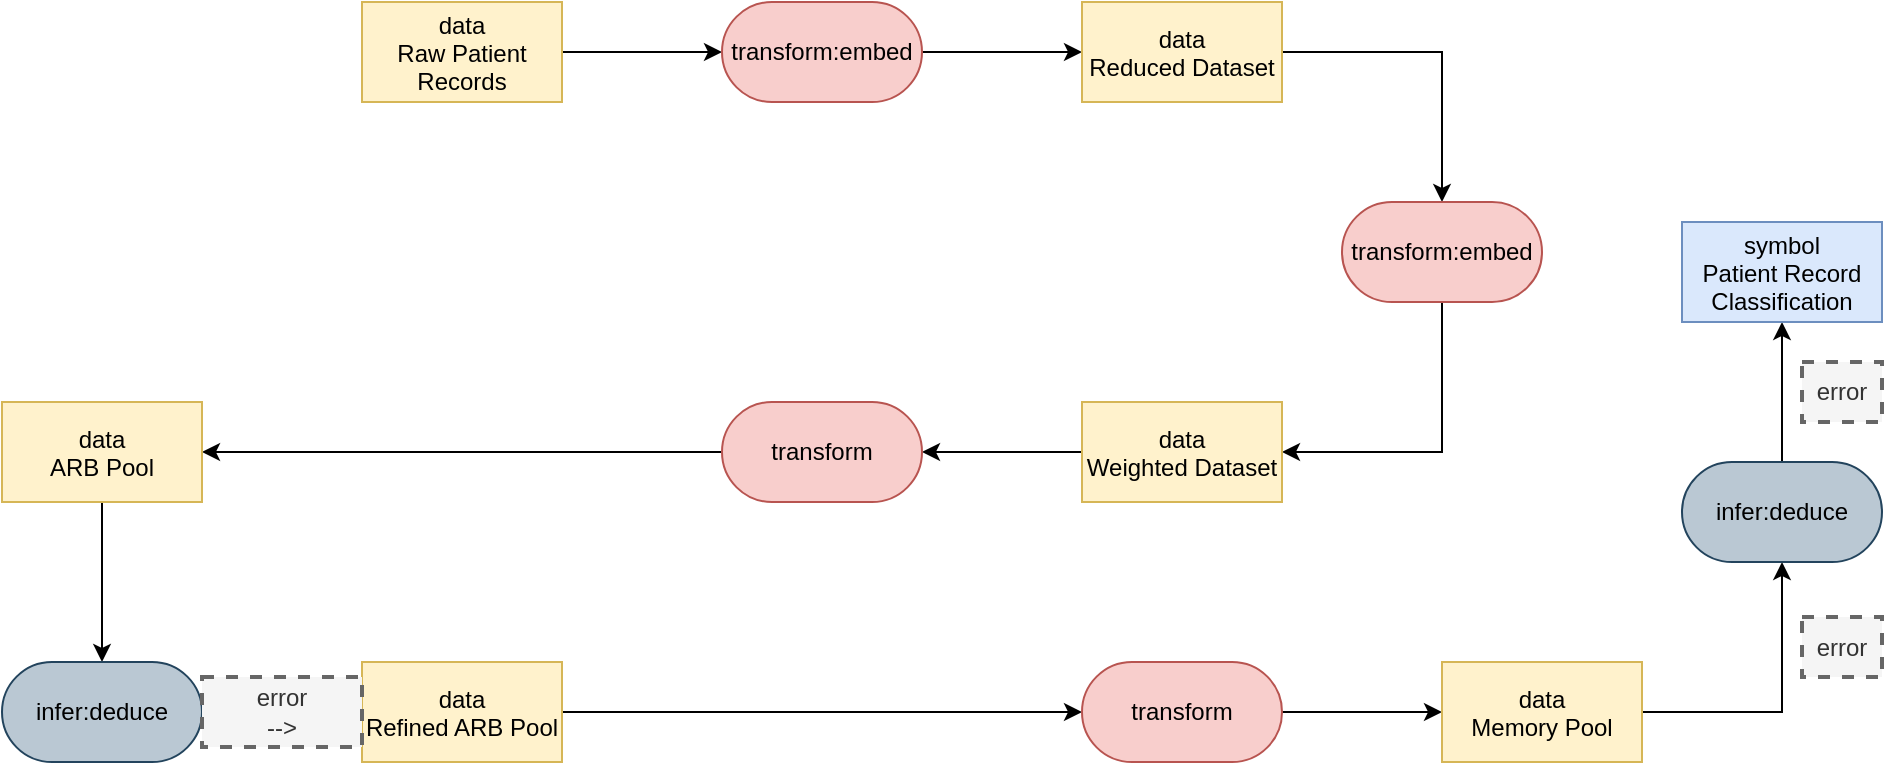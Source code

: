 <mxfile version="27.1.6" pages="2">
  <diagram name="Page-1" id="HQIzRcc-VsgBWAM_Dd9I">
    <mxGraphModel dx="1429" dy="856" grid="1" gridSize="10" guides="1" tooltips="1" connect="1" arrows="1" fold="1" page="1" pageScale="1" pageWidth="3300" pageHeight="4681" math="0" shadow="0">
      <root>
        <mxCell id="0" />
        <mxCell id="1" parent="0" />
        <mxCell id="RnQGSPWUwa8BTYHCsOwo-36" style="edgeStyle=orthogonalEdgeStyle;rounded=0;orthogonalLoop=1;jettySize=auto;html=1;exitX=1;exitY=0.5;exitDx=0;exitDy=0;entryX=0;entryY=0.5;entryDx=0;entryDy=0;" parent="1" source="RnQGSPWUwa8BTYHCsOwo-2" target="RnQGSPWUwa8BTYHCsOwo-4" edge="1">
          <mxGeometry relative="1" as="geometry" />
        </mxCell>
        <mxCell id="RnQGSPWUwa8BTYHCsOwo-2" value="data&#xa;Raw Patient&#xa;Records" style="rectangle;fillColor=#fff2cc;strokeColor=#d6b656;" parent="1" name="data" vertex="1">
          <mxGeometry x="420" y="390" width="100" height="50" as="geometry" />
        </mxCell>
        <mxCell id="RnQGSPWUwa8BTYHCsOwo-3" style="edgeStyle=orthogonalEdgeStyle;rounded=0;orthogonalLoop=1;jettySize=auto;html=1;exitX=1;exitY=0.5;exitDx=0;exitDy=0;" parent="1" source="RnQGSPWUwa8BTYHCsOwo-4" target="RnQGSPWUwa8BTYHCsOwo-5" edge="1">
          <mxGeometry relative="1" as="geometry" />
        </mxCell>
        <mxCell id="RnQGSPWUwa8BTYHCsOwo-4" value="transform:embed" style="rounded=1;whiteSpace=wrap;html=1;arcSize=50;fillColor=#f8cecc;strokeColor=#b85450;" parent="1" name="transform" vertex="1">
          <mxGeometry x="600" y="390" width="100" height="50" as="geometry" />
        </mxCell>
        <mxCell id="RnQGSPWUwa8BTYHCsOwo-8" style="edgeStyle=orthogonalEdgeStyle;rounded=0;orthogonalLoop=1;jettySize=auto;html=1;exitX=1;exitY=0.5;exitDx=0;exitDy=0;entryX=0.5;entryY=0;entryDx=0;entryDy=0;" parent="1" source="RnQGSPWUwa8BTYHCsOwo-5" target="RnQGSPWUwa8BTYHCsOwo-7" edge="1">
          <mxGeometry relative="1" as="geometry" />
        </mxCell>
        <mxCell id="RnQGSPWUwa8BTYHCsOwo-5" value="data&#xa;Reduced Dataset" style="rectangle;fillColor=#fff2cc;strokeColor=#d6b656;" parent="1" name="data" vertex="1">
          <mxGeometry x="780" y="390" width="100" height="50" as="geometry" />
        </mxCell>
        <mxCell id="RnQGSPWUwa8BTYHCsOwo-10" style="edgeStyle=orthogonalEdgeStyle;rounded=0;orthogonalLoop=1;jettySize=auto;html=1;exitX=0.5;exitY=1;exitDx=0;exitDy=0;entryX=1;entryY=0.5;entryDx=0;entryDy=0;" parent="1" source="RnQGSPWUwa8BTYHCsOwo-7" target="RnQGSPWUwa8BTYHCsOwo-9" edge="1">
          <mxGeometry relative="1" as="geometry" />
        </mxCell>
        <mxCell id="RnQGSPWUwa8BTYHCsOwo-7" value="transform:embed" style="rounded=1;whiteSpace=wrap;html=1;arcSize=50;fillColor=#f8cecc;strokeColor=#b85450;" parent="1" name="transform" vertex="1">
          <mxGeometry x="910" y="490" width="100" height="50" as="geometry" />
        </mxCell>
        <mxCell id="RnQGSPWUwa8BTYHCsOwo-13" style="edgeStyle=orthogonalEdgeStyle;rounded=0;orthogonalLoop=1;jettySize=auto;html=1;exitX=0;exitY=0.5;exitDx=0;exitDy=0;entryX=1;entryY=0.5;entryDx=0;entryDy=0;" parent="1" source="RnQGSPWUwa8BTYHCsOwo-9" target="RnQGSPWUwa8BTYHCsOwo-12" edge="1">
          <mxGeometry relative="1" as="geometry" />
        </mxCell>
        <mxCell id="RnQGSPWUwa8BTYHCsOwo-9" value="data&#xa;Weighted Dataset" style="rectangle;fillColor=#fff2cc;strokeColor=#d6b656;" parent="1" name="data" vertex="1">
          <mxGeometry x="780" y="590" width="100" height="50" as="geometry" />
        </mxCell>
        <mxCell id="RnQGSPWUwa8BTYHCsOwo-20" style="edgeStyle=orthogonalEdgeStyle;rounded=0;orthogonalLoop=1;jettySize=auto;html=1;exitX=0;exitY=0.5;exitDx=0;exitDy=0;entryX=1;entryY=0.5;entryDx=0;entryDy=0;" parent="1" source="RnQGSPWUwa8BTYHCsOwo-12" target="RnQGSPWUwa8BTYHCsOwo-14" edge="1">
          <mxGeometry relative="1" as="geometry" />
        </mxCell>
        <mxCell id="RnQGSPWUwa8BTYHCsOwo-12" value="transform" style="rounded=1;whiteSpace=wrap;html=1;arcSize=50;fillColor=#f8cecc;strokeColor=#b85450;" parent="1" name="transform" vertex="1">
          <mxGeometry x="600" y="590" width="100" height="50" as="geometry" />
        </mxCell>
        <mxCell id="RnQGSPWUwa8BTYHCsOwo-17" style="edgeStyle=orthogonalEdgeStyle;rounded=0;orthogonalLoop=1;jettySize=auto;html=1;exitX=0.5;exitY=1;exitDx=0;exitDy=0;entryX=0.5;entryY=0;entryDx=0;entryDy=0;" parent="1" source="RnQGSPWUwa8BTYHCsOwo-14" target="RnQGSPWUwa8BTYHCsOwo-16" edge="1">
          <mxGeometry relative="1" as="geometry" />
        </mxCell>
        <mxCell id="RnQGSPWUwa8BTYHCsOwo-14" value="data&#xa;ARB Pool" style="rectangle;fillColor=#fff2cc;strokeColor=#d6b656;" parent="1" name="data" vertex="1">
          <mxGeometry x="240" y="590" width="100" height="50" as="geometry" />
        </mxCell>
        <mxCell id="RnQGSPWUwa8BTYHCsOwo-16" value="infer:deduce" style="rounded=1;whiteSpace=wrap;html=1;arcSize=50;fillColor=#bac8d3;strokeColor=#23445d;" parent="1" name="infer:deduce" vertex="1">
          <mxGeometry x="240" y="720" width="100" height="50" as="geometry" />
        </mxCell>
        <mxCell id="RnQGSPWUwa8BTYHCsOwo-24" style="edgeStyle=orthogonalEdgeStyle;rounded=0;orthogonalLoop=1;jettySize=auto;html=1;exitX=1;exitY=0.5;exitDx=0;exitDy=0;entryX=0;entryY=0.5;entryDx=0;entryDy=0;" parent="1" source="RnQGSPWUwa8BTYHCsOwo-18" target="RnQGSPWUwa8BTYHCsOwo-23" edge="1">
          <mxGeometry relative="1" as="geometry" />
        </mxCell>
        <mxCell id="RnQGSPWUwa8BTYHCsOwo-18" value="data&#xa;Refined ARB Pool" style="rectangle;fillColor=#fff2cc;strokeColor=#d6b656;" parent="1" name="data" vertex="1">
          <mxGeometry x="420" y="720" width="100" height="50" as="geometry" />
        </mxCell>
        <mxCell id="RnQGSPWUwa8BTYHCsOwo-22" value="&lt;div&gt;error&lt;/div&gt;&lt;div&gt;--&amp;gt;&lt;/div&gt;" style="text;html=1;align=center;verticalAlign=middle;whiteSpace=wrap;rounded=0;dashed=1;fillColor=#f5f5f5;fontColor=#333333;strokeColor=#666666;strokeWidth=2;" parent="1" name="text" vertex="1">
          <mxGeometry x="340" y="727.5" width="80" height="35" as="geometry" />
        </mxCell>
        <mxCell id="RnQGSPWUwa8BTYHCsOwo-28" style="edgeStyle=orthogonalEdgeStyle;rounded=0;orthogonalLoop=1;jettySize=auto;html=1;exitX=1;exitY=0.5;exitDx=0;exitDy=0;entryX=0;entryY=0.5;entryDx=0;entryDy=0;" parent="1" source="RnQGSPWUwa8BTYHCsOwo-23" target="RnQGSPWUwa8BTYHCsOwo-27" edge="1">
          <mxGeometry relative="1" as="geometry" />
        </mxCell>
        <mxCell id="RnQGSPWUwa8BTYHCsOwo-23" value="transform" style="rounded=1;whiteSpace=wrap;html=1;arcSize=50;fillColor=#f8cecc;strokeColor=#b85450;" parent="1" name="transform" vertex="1">
          <mxGeometry x="780" y="720" width="100" height="50" as="geometry" />
        </mxCell>
        <mxCell id="RnQGSPWUwa8BTYHCsOwo-30" style="edgeStyle=orthogonalEdgeStyle;rounded=0;orthogonalLoop=1;jettySize=auto;html=1;exitX=1;exitY=0.5;exitDx=0;exitDy=0;entryX=0.5;entryY=1;entryDx=0;entryDy=0;" parent="1" source="RnQGSPWUwa8BTYHCsOwo-27" target="RnQGSPWUwa8BTYHCsOwo-29" edge="1">
          <mxGeometry relative="1" as="geometry" />
        </mxCell>
        <mxCell id="RnQGSPWUwa8BTYHCsOwo-27" value="data&#xa;Memory Pool" style="rectangle;fillColor=#fff2cc;strokeColor=#d6b656;" parent="1" name="data" vertex="1">
          <mxGeometry x="960" y="720" width="100" height="50" as="geometry" />
        </mxCell>
        <mxCell id="RnQGSPWUwa8BTYHCsOwo-32" style="edgeStyle=orthogonalEdgeStyle;rounded=0;orthogonalLoop=1;jettySize=auto;html=1;exitX=0.5;exitY=0;exitDx=0;exitDy=0;entryX=0.5;entryY=1;entryDx=0;entryDy=0;" parent="1" source="RnQGSPWUwa8BTYHCsOwo-29" target="RnQGSPWUwa8BTYHCsOwo-31" edge="1">
          <mxGeometry relative="1" as="geometry" />
        </mxCell>
        <mxCell id="RnQGSPWUwa8BTYHCsOwo-29" value="infer:deduce" style="rounded=1;whiteSpace=wrap;html=1;arcSize=50;fillColor=#bac8d3;strokeColor=#23445d;" parent="1" name="infer:deduce" vertex="1">
          <mxGeometry x="1080" y="620" width="100" height="50" as="geometry" />
        </mxCell>
        <mxCell id="RnQGSPWUwa8BTYHCsOwo-31" value="symbol&#xa;Patient Record&#xa;Classification" style="rectangle;fillColor=#dae8fc;strokeColor=#6c8ebf;" parent="1" name="symbol" vertex="1">
          <mxGeometry x="1080" y="500" width="100" height="50" as="geometry" />
        </mxCell>
        <mxCell id="SFR187uQTxrCspWMHPLH-1" value="error" style="text;html=1;align=center;verticalAlign=middle;whiteSpace=wrap;rounded=0;dashed=1;fillColor=#f5f5f5;fontColor=#333333;strokeColor=#666666;strokeWidth=2;" parent="1" name="text" vertex="1">
          <mxGeometry x="1140" y="697.5" width="40" height="30" as="geometry" />
        </mxCell>
        <mxCell id="SFR187uQTxrCspWMHPLH-2" value="error" style="text;html=1;align=center;verticalAlign=middle;whiteSpace=wrap;rounded=0;dashed=1;fillColor=#f5f5f5;fontColor=#333333;strokeColor=#666666;strokeWidth=2;" parent="1" name="text" vertex="1">
          <mxGeometry x="1140" y="570" width="40" height="30" as="geometry" />
        </mxCell>
      </root>
    </mxGraphModel>
  </diagram>
  <diagram name="Copy of Page-1" id="5CYEsTEy_wWA1UfhkLjq">
    <mxGraphModel dx="1123" dy="673" grid="1" gridSize="10" guides="1" tooltips="1" connect="1" arrows="1" fold="1" page="1" pageScale="1" pageWidth="3300" pageHeight="4681" math="0" shadow="0">
      <root>
        <mxCell id="FVlY4ofP2mKHDYBMfLm2-0" />
        <mxCell id="FVlY4ofP2mKHDYBMfLm2-1" parent="FVlY4ofP2mKHDYBMfLm2-0" />
        <mxCell id="FVlY4ofP2mKHDYBMfLm2-2" style="edgeStyle=orthogonalEdgeStyle;rounded=0;orthogonalLoop=1;jettySize=auto;html=1;exitX=1;exitY=0.5;exitDx=0;exitDy=0;entryX=0;entryY=0.5;entryDx=0;entryDy=0;" edge="1" parent="FVlY4ofP2mKHDYBMfLm2-1" source="FVlY4ofP2mKHDYBMfLm2-3" target="FVlY4ofP2mKHDYBMfLm2-5">
          <mxGeometry relative="1" as="geometry" />
        </mxCell>
        <mxCell id="FVlY4ofP2mKHDYBMfLm2-3" value="data&#xa;Raw Patient&#xa;Records" style="rectangle;fillColor=#fff2cc;strokeColor=#d6b656;" name="data" vertex="1" parent="FVlY4ofP2mKHDYBMfLm2-1">
          <mxGeometry x="420" y="390" width="100" height="50" as="geometry" />
        </mxCell>
        <mxCell id="FVlY4ofP2mKHDYBMfLm2-4" style="edgeStyle=orthogonalEdgeStyle;rounded=0;orthogonalLoop=1;jettySize=auto;html=1;exitX=1;exitY=0.5;exitDx=0;exitDy=0;" edge="1" parent="FVlY4ofP2mKHDYBMfLm2-1" source="FVlY4ofP2mKHDYBMfLm2-5" target="FVlY4ofP2mKHDYBMfLm2-7">
          <mxGeometry relative="1" as="geometry" />
        </mxCell>
        <mxCell id="FVlY4ofP2mKHDYBMfLm2-5" value="transform:embed" style="rounded=1;whiteSpace=wrap;html=1;arcSize=50;fillColor=#f8cecc;strokeColor=#b85450;" name="transform" vertex="1" parent="FVlY4ofP2mKHDYBMfLm2-1">
          <mxGeometry x="600" y="390" width="100" height="50" as="geometry" />
        </mxCell>
        <mxCell id="FVlY4ofP2mKHDYBMfLm2-6" style="edgeStyle=orthogonalEdgeStyle;rounded=0;orthogonalLoop=1;jettySize=auto;html=1;exitX=1;exitY=0.5;exitDx=0;exitDy=0;entryX=0.5;entryY=0;entryDx=0;entryDy=0;" edge="1" parent="FVlY4ofP2mKHDYBMfLm2-1" source="FVlY4ofP2mKHDYBMfLm2-7" target="FVlY4ofP2mKHDYBMfLm2-9">
          <mxGeometry relative="1" as="geometry" />
        </mxCell>
        <mxCell id="FVlY4ofP2mKHDYBMfLm2-7" value="data&#xa;Reduced Dataset" style="rectangle;fillColor=#fff2cc;strokeColor=#d6b656;" name="data" vertex="1" parent="FVlY4ofP2mKHDYBMfLm2-1">
          <mxGeometry x="780" y="390" width="100" height="50" as="geometry" />
        </mxCell>
        <mxCell id="FVlY4ofP2mKHDYBMfLm2-8" style="edgeStyle=orthogonalEdgeStyle;rounded=0;orthogonalLoop=1;jettySize=auto;html=1;exitX=0.5;exitY=1;exitDx=0;exitDy=0;entryX=1;entryY=0.5;entryDx=0;entryDy=0;" edge="1" parent="FVlY4ofP2mKHDYBMfLm2-1" source="FVlY4ofP2mKHDYBMfLm2-9" target="FVlY4ofP2mKHDYBMfLm2-11">
          <mxGeometry relative="1" as="geometry" />
        </mxCell>
        <mxCell id="FVlY4ofP2mKHDYBMfLm2-9" value="transform:embed" style="rounded=1;whiteSpace=wrap;html=1;arcSize=50;fillColor=#f8cecc;strokeColor=#b85450;" name="transform" vertex="1" parent="FVlY4ofP2mKHDYBMfLm2-1">
          <mxGeometry x="910" y="490" width="100" height="50" as="geometry" />
        </mxCell>
        <mxCell id="FVlY4ofP2mKHDYBMfLm2-10" style="edgeStyle=orthogonalEdgeStyle;rounded=0;orthogonalLoop=1;jettySize=auto;html=1;exitX=0;exitY=0.5;exitDx=0;exitDy=0;entryX=1;entryY=0.5;entryDx=0;entryDy=0;" edge="1" parent="FVlY4ofP2mKHDYBMfLm2-1" source="FVlY4ofP2mKHDYBMfLm2-11" target="FVlY4ofP2mKHDYBMfLm2-13">
          <mxGeometry relative="1" as="geometry" />
        </mxCell>
        <mxCell id="FVlY4ofP2mKHDYBMfLm2-11" value="data&#xa;Weighted Dataset" style="rectangle;fillColor=#fff2cc;strokeColor=#d6b656;" name="data" vertex="1" parent="FVlY4ofP2mKHDYBMfLm2-1">
          <mxGeometry x="780" y="590" width="100" height="50" as="geometry" />
        </mxCell>
        <mxCell id="FVlY4ofP2mKHDYBMfLm2-12" style="edgeStyle=orthogonalEdgeStyle;rounded=0;orthogonalLoop=1;jettySize=auto;html=1;exitX=0;exitY=0.5;exitDx=0;exitDy=0;entryX=1;entryY=0.5;entryDx=0;entryDy=0;" edge="1" parent="FVlY4ofP2mKHDYBMfLm2-1" source="FVlY4ofP2mKHDYBMfLm2-13" target="FVlY4ofP2mKHDYBMfLm2-15">
          <mxGeometry relative="1" as="geometry" />
        </mxCell>
        <mxCell id="FVlY4ofP2mKHDYBMfLm2-13" value="transform" style="rounded=1;whiteSpace=wrap;html=1;arcSize=50;fillColor=#f8cecc;strokeColor=#b85450;" name="transform" vertex="1" parent="FVlY4ofP2mKHDYBMfLm2-1">
          <mxGeometry x="600" y="590" width="100" height="50" as="geometry" />
        </mxCell>
        <mxCell id="FVlY4ofP2mKHDYBMfLm2-14" style="edgeStyle=orthogonalEdgeStyle;rounded=0;orthogonalLoop=1;jettySize=auto;html=1;exitX=0.5;exitY=1;exitDx=0;exitDy=0;entryX=0.5;entryY=0;entryDx=0;entryDy=0;" edge="1" parent="FVlY4ofP2mKHDYBMfLm2-1" source="FVlY4ofP2mKHDYBMfLm2-15" target="FVlY4ofP2mKHDYBMfLm2-16">
          <mxGeometry relative="1" as="geometry" />
        </mxCell>
        <mxCell id="FVlY4ofP2mKHDYBMfLm2-15" value="data&#xa;ARB Pool" style="rectangle;fillColor=#fff2cc;strokeColor=#d6b656;" name="data" vertex="1" parent="FVlY4ofP2mKHDYBMfLm2-1">
          <mxGeometry x="240" y="590" width="100" height="50" as="geometry" />
        </mxCell>
        <mxCell id="Tm2E_RPPu--pYM5eMFJU-0" style="edgeStyle=orthogonalEdgeStyle;rounded=0;orthogonalLoop=1;jettySize=auto;html=1;exitX=1;exitY=0.5;exitDx=0;exitDy=0;entryX=0;entryY=0.5;entryDx=0;entryDy=0;" edge="1" parent="FVlY4ofP2mKHDYBMfLm2-1" source="FVlY4ofP2mKHDYBMfLm2-16" target="FVlY4ofP2mKHDYBMfLm2-18">
          <mxGeometry relative="1" as="geometry" />
        </mxCell>
        <mxCell id="FVlY4ofP2mKHDYBMfLm2-16" value="infer:deduce" style="rounded=1;whiteSpace=wrap;html=1;arcSize=50;fillColor=#bac8d3;strokeColor=#23445d;" name="infer:deduce" vertex="1" parent="FVlY4ofP2mKHDYBMfLm2-1">
          <mxGeometry x="240" y="720" width="100" height="50" as="geometry" />
        </mxCell>
        <mxCell id="FVlY4ofP2mKHDYBMfLm2-17" style="edgeStyle=orthogonalEdgeStyle;rounded=0;orthogonalLoop=1;jettySize=auto;html=1;exitX=1;exitY=0.5;exitDx=0;exitDy=0;entryX=0;entryY=0.5;entryDx=0;entryDy=0;" edge="1" parent="FVlY4ofP2mKHDYBMfLm2-1" source="FVlY4ofP2mKHDYBMfLm2-18" target="FVlY4ofP2mKHDYBMfLm2-21">
          <mxGeometry relative="1" as="geometry" />
        </mxCell>
        <mxCell id="FVlY4ofP2mKHDYBMfLm2-18" value="data&#xa;Refined ARB Pool" style="rectangle;fillColor=#fff2cc;strokeColor=#d6b656;" name="data" vertex="1" parent="FVlY4ofP2mKHDYBMfLm2-1">
          <mxGeometry x="420" y="720" width="100" height="50" as="geometry" />
        </mxCell>
        <mxCell id="FVlY4ofP2mKHDYBMfLm2-20" style="edgeStyle=orthogonalEdgeStyle;rounded=0;orthogonalLoop=1;jettySize=auto;html=1;exitX=1;exitY=0.5;exitDx=0;exitDy=0;entryX=0;entryY=0.5;entryDx=0;entryDy=0;" edge="1" parent="FVlY4ofP2mKHDYBMfLm2-1" source="FVlY4ofP2mKHDYBMfLm2-21" target="FVlY4ofP2mKHDYBMfLm2-23">
          <mxGeometry relative="1" as="geometry" />
        </mxCell>
        <mxCell id="FVlY4ofP2mKHDYBMfLm2-21" value="transform" style="rounded=1;whiteSpace=wrap;html=1;arcSize=50;fillColor=#f8cecc;strokeColor=#b85450;" name="transform" vertex="1" parent="FVlY4ofP2mKHDYBMfLm2-1">
          <mxGeometry x="780" y="720" width="100" height="50" as="geometry" />
        </mxCell>
        <mxCell id="FVlY4ofP2mKHDYBMfLm2-22" style="edgeStyle=orthogonalEdgeStyle;rounded=0;orthogonalLoop=1;jettySize=auto;html=1;exitX=1;exitY=0.5;exitDx=0;exitDy=0;entryX=0.5;entryY=1;entryDx=0;entryDy=0;" edge="1" parent="FVlY4ofP2mKHDYBMfLm2-1" source="FVlY4ofP2mKHDYBMfLm2-23" target="FVlY4ofP2mKHDYBMfLm2-25">
          <mxGeometry relative="1" as="geometry" />
        </mxCell>
        <mxCell id="FVlY4ofP2mKHDYBMfLm2-23" value="data&#xa;Memory Pool" style="rectangle;fillColor=#fff2cc;strokeColor=#d6b656;" name="data" vertex="1" parent="FVlY4ofP2mKHDYBMfLm2-1" tooltip="⚠️ Node not part of any valid pattern.">
          <mxGeometry x="960" y="720" width="100" height="50" as="geometry" />
        </mxCell>
        <mxCell id="FVlY4ofP2mKHDYBMfLm2-24" style="edgeStyle=orthogonalEdgeStyle;rounded=0;orthogonalLoop=1;jettySize=auto;html=1;exitX=0.5;exitY=0;exitDx=0;exitDy=0;entryX=0.5;entryY=1;entryDx=0;entryDy=0;" edge="1" parent="FVlY4ofP2mKHDYBMfLm2-1" source="FVlY4ofP2mKHDYBMfLm2-25" target="FVlY4ofP2mKHDYBMfLm2-26">
          <mxGeometry relative="1" as="geometry" />
        </mxCell>
        <mxCell id="FVlY4ofP2mKHDYBMfLm2-25" value="infer:deduce" style="rounded=1;whiteSpace=wrap;html=1;arcSize=50;fillColor=#bac8d3;strokeColor=#23445d;" name="infer:deduce" vertex="1" parent="FVlY4ofP2mKHDYBMfLm2-1" tooltip="⚠️ Node not part of any valid pattern.">
          <mxGeometry x="1080" y="620" width="100" height="50" as="geometry" />
        </mxCell>
        <mxCell id="FVlY4ofP2mKHDYBMfLm2-26" value="symbol&#xa;Patient Record&#xa;Classification" style="rectangle;fillColor=#dae8fc;strokeColor=#6c8ebf;" name="symbol" vertex="1" parent="FVlY4ofP2mKHDYBMfLm2-1" tooltip="⚠️ Node not part of any valid pattern.">
          <mxGeometry x="1080" y="500" width="100" height="50" as="geometry" />
        </mxCell>
        <mxCell id="FVlY4ofP2mKHDYBMfLm2-27" value="error" style="text;html=1;align=center;verticalAlign=middle;whiteSpace=wrap;rounded=0;dashed=1;fillColor=#f5f5f5;fontColor=#333333;strokeColor=#666666;strokeWidth=2;" name="text" vertex="1" parent="FVlY4ofP2mKHDYBMfLm2-1">
          <mxGeometry x="1200" y="630" width="40" height="30" as="geometry" />
        </mxCell>
      </root>
    </mxGraphModel>
  </diagram>
</mxfile>
